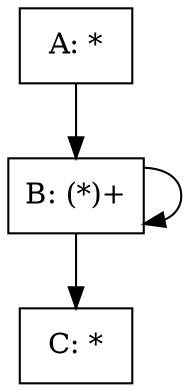 digraph G{
A [label="A: *", shape="box", cond=true, getid="A"]
B [label="B: (*)+", shape="box", cond=true, repeat="+", getid="B"]
F [label="C: *", shape="box", cond=true, getid="C"]

A -> B
B -> B
B -> F
}
